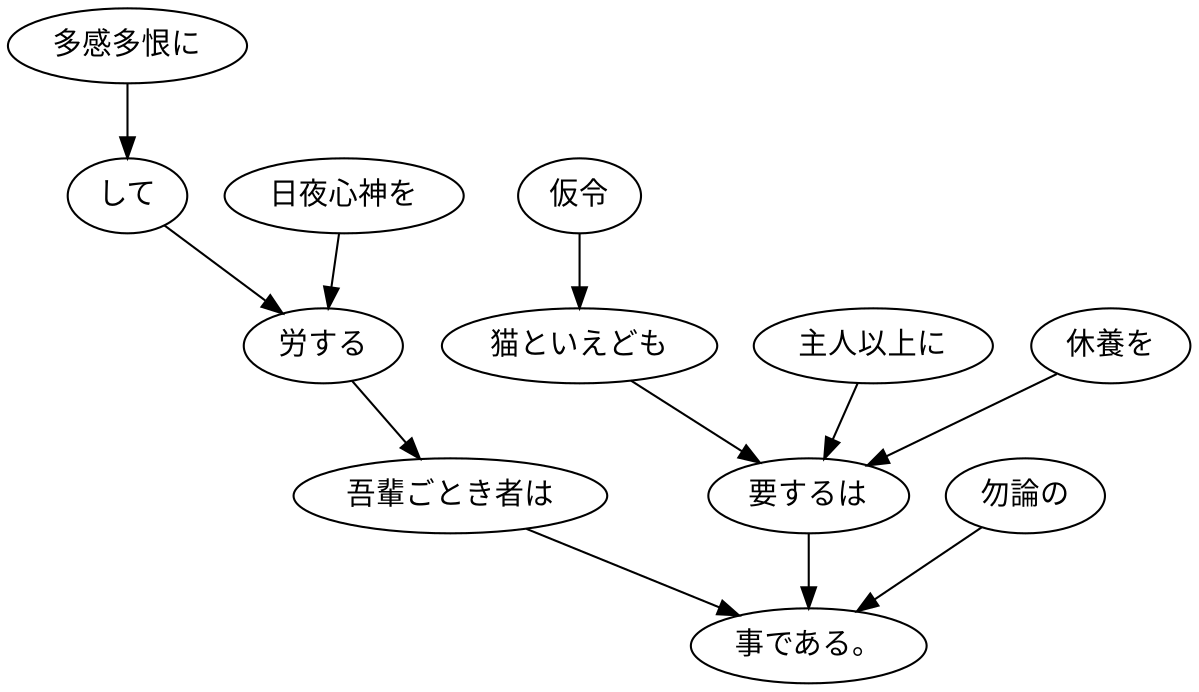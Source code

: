 digraph graph3187 {
	node0 [label="多感多恨に"];
	node1 [label="して"];
	node2 [label="日夜心神を"];
	node3 [label="労する"];
	node4 [label="吾輩ごとき者は"];
	node5 [label="仮令"];
	node6 [label="猫といえども"];
	node7 [label="主人以上に"];
	node8 [label="休養を"];
	node9 [label="要するは"];
	node10 [label="勿論の"];
	node11 [label="事である。"];
	node0 -> node1;
	node1 -> node3;
	node2 -> node3;
	node3 -> node4;
	node4 -> node11;
	node5 -> node6;
	node6 -> node9;
	node7 -> node9;
	node8 -> node9;
	node9 -> node11;
	node10 -> node11;
}
